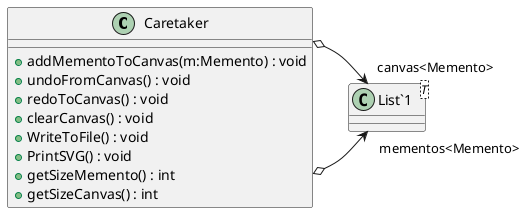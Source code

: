 @startuml
class Caretaker {
    + addMementoToCanvas(m:Memento) : void
    + undoFromCanvas() : void
    + redoToCanvas() : void
    + clearCanvas() : void
    + WriteToFile() : void
    + PrintSVG() : void
    + getSizeMemento() : int
    + getSizeCanvas() : int
}
class "List`1"<T> {
}
Caretaker o-> "mementos<Memento>" "List`1"
Caretaker o-> "canvas<Memento>" "List`1"
@enduml
